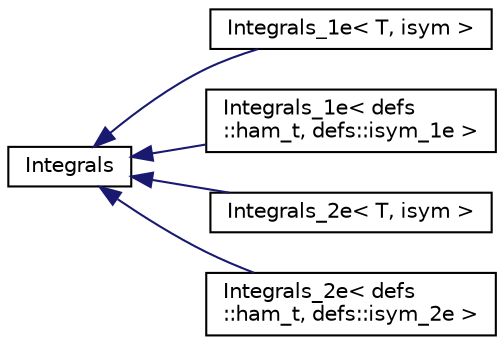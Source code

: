 digraph "Graphical Class Hierarchy"
{
  edge [fontname="Helvetica",fontsize="10",labelfontname="Helvetica",labelfontsize="10"];
  node [fontname="Helvetica",fontsize="10",shape=record];
  rankdir="LR";
  Node1 [label="Integrals",height=0.2,width=0.4,color="black", fillcolor="white", style="filled",URL="$classIntegrals.html"];
  Node1 -> Node2 [dir="back",color="midnightblue",fontsize="10",style="solid",fontname="Helvetica"];
  Node2 [label="Integrals_1e\< T, isym \>",height=0.2,width=0.4,color="black", fillcolor="white", style="filled",URL="$classIntegrals__1e.html"];
  Node1 -> Node3 [dir="back",color="midnightblue",fontsize="10",style="solid",fontname="Helvetica"];
  Node3 [label="Integrals_1e\< defs\l::ham_t, defs::isym_1e \>",height=0.2,width=0.4,color="black", fillcolor="white", style="filled",URL="$classIntegrals__1e.html"];
  Node1 -> Node4 [dir="back",color="midnightblue",fontsize="10",style="solid",fontname="Helvetica"];
  Node4 [label="Integrals_2e\< T, isym \>",height=0.2,width=0.4,color="black", fillcolor="white", style="filled",URL="$classIntegrals__2e.html"];
  Node1 -> Node5 [dir="back",color="midnightblue",fontsize="10",style="solid",fontname="Helvetica"];
  Node5 [label="Integrals_2e\< defs\l::ham_t, defs::isym_2e \>",height=0.2,width=0.4,color="black", fillcolor="white", style="filled",URL="$classIntegrals__2e.html"];
}
